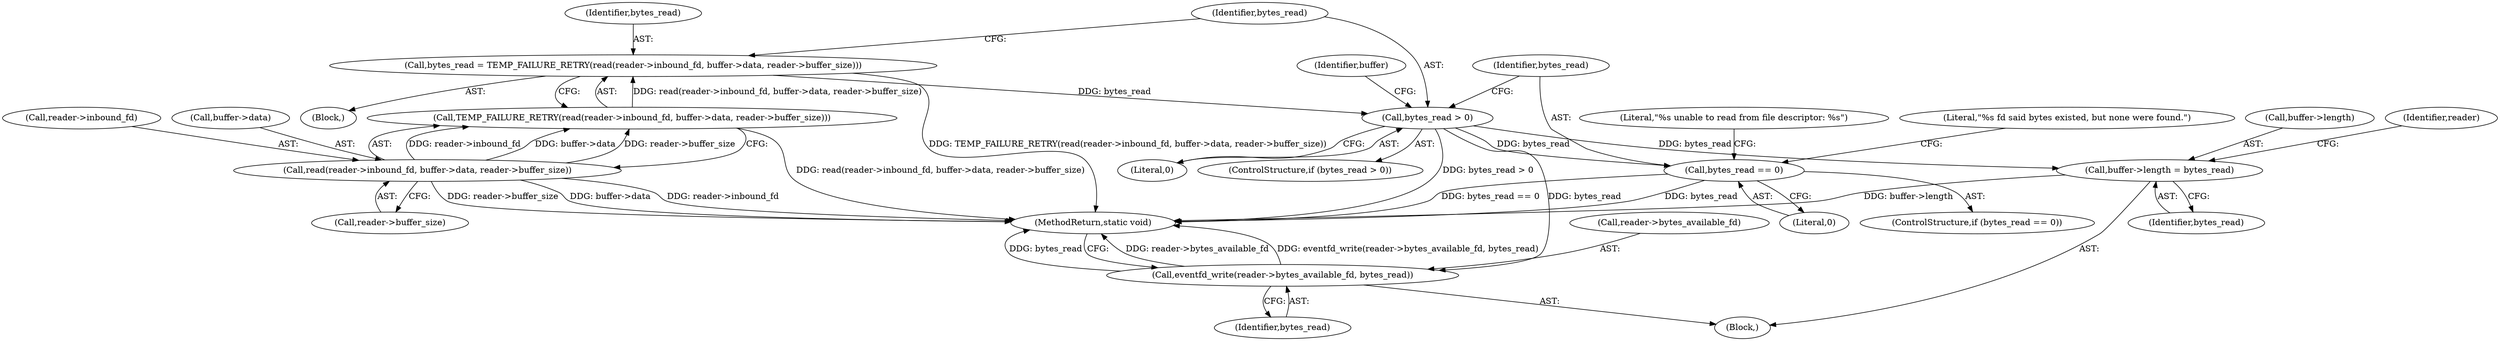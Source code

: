 digraph "0_Android_472271b153c5dc53c28beac55480a8d8434b2d5c_58@API" {
"1000154" [label="(Call,bytes_read > 0)"];
"1000140" [label="(Call,bytes_read = TEMP_FAILURE_RETRY(read(reader->inbound_fd, buffer->data, reader->buffer_size)))"];
"1000142" [label="(Call,TEMP_FAILURE_RETRY(read(reader->inbound_fd, buffer->data, reader->buffer_size)))"];
"1000143" [label="(Call,read(reader->inbound_fd, buffer->data, reader->buffer_size))"];
"1000158" [label="(Call,buffer->length = bytes_read)"];
"1000168" [label="(Call,eventfd_write(reader->bytes_available_fd, bytes_read))"];
"1000176" [label="(Call,bytes_read == 0)"];
"1000143" [label="(Call,read(reader->inbound_fd, buffer->data, reader->buffer_size))"];
"1000190" [label="(MethodReturn,static void)"];
"1000177" [label="(Identifier,bytes_read)"];
"1000156" [label="(Literal,0)"];
"1000168" [label="(Call,eventfd_write(reader->bytes_available_fd, bytes_read))"];
"1000150" [label="(Call,reader->buffer_size)"];
"1000141" [label="(Identifier,bytes_read)"];
"1000184" [label="(Literal,\"%s unable to read from file descriptor: %s\")"];
"1000155" [label="(Identifier,bytes_read)"];
"1000159" [label="(Call,buffer->length)"];
"1000140" [label="(Call,bytes_read = TEMP_FAILURE_RETRY(read(reader->inbound_fd, buffer->data, reader->buffer_size)))"];
"1000142" [label="(Call,TEMP_FAILURE_RETRY(read(reader->inbound_fd, buffer->data, reader->buffer_size)))"];
"1000162" [label="(Identifier,bytes_read)"];
"1000157" [label="(Block,)"];
"1000178" [label="(Literal,0)"];
"1000144" [label="(Call,reader->inbound_fd)"];
"1000176" [label="(Call,bytes_read == 0)"];
"1000158" [label="(Call,buffer->length = bytes_read)"];
"1000175" [label="(ControlStructure,if (bytes_read == 0))"];
"1000180" [label="(Literal,\"%s fd said bytes existed, but none were found.\")"];
"1000102" [label="(Block,)"];
"1000153" [label="(ControlStructure,if (bytes_read > 0))"];
"1000154" [label="(Call,bytes_read > 0)"];
"1000172" [label="(Identifier,bytes_read)"];
"1000160" [label="(Identifier,buffer)"];
"1000147" [label="(Call,buffer->data)"];
"1000169" [label="(Call,reader->bytes_available_fd)"];
"1000165" [label="(Identifier,reader)"];
"1000154" -> "1000153"  [label="AST: "];
"1000154" -> "1000156"  [label="CFG: "];
"1000155" -> "1000154"  [label="AST: "];
"1000156" -> "1000154"  [label="AST: "];
"1000160" -> "1000154"  [label="CFG: "];
"1000177" -> "1000154"  [label="CFG: "];
"1000154" -> "1000190"  [label="DDG: bytes_read > 0"];
"1000140" -> "1000154"  [label="DDG: bytes_read"];
"1000154" -> "1000158"  [label="DDG: bytes_read"];
"1000154" -> "1000168"  [label="DDG: bytes_read"];
"1000154" -> "1000176"  [label="DDG: bytes_read"];
"1000140" -> "1000102"  [label="AST: "];
"1000140" -> "1000142"  [label="CFG: "];
"1000141" -> "1000140"  [label="AST: "];
"1000142" -> "1000140"  [label="AST: "];
"1000155" -> "1000140"  [label="CFG: "];
"1000140" -> "1000190"  [label="DDG: TEMP_FAILURE_RETRY(read(reader->inbound_fd, buffer->data, reader->buffer_size))"];
"1000142" -> "1000140"  [label="DDG: read(reader->inbound_fd, buffer->data, reader->buffer_size)"];
"1000142" -> "1000143"  [label="CFG: "];
"1000143" -> "1000142"  [label="AST: "];
"1000142" -> "1000190"  [label="DDG: read(reader->inbound_fd, buffer->data, reader->buffer_size)"];
"1000143" -> "1000142"  [label="DDG: reader->inbound_fd"];
"1000143" -> "1000142"  [label="DDG: buffer->data"];
"1000143" -> "1000142"  [label="DDG: reader->buffer_size"];
"1000143" -> "1000150"  [label="CFG: "];
"1000144" -> "1000143"  [label="AST: "];
"1000147" -> "1000143"  [label="AST: "];
"1000150" -> "1000143"  [label="AST: "];
"1000143" -> "1000190"  [label="DDG: reader->inbound_fd"];
"1000143" -> "1000190"  [label="DDG: reader->buffer_size"];
"1000143" -> "1000190"  [label="DDG: buffer->data"];
"1000158" -> "1000157"  [label="AST: "];
"1000158" -> "1000162"  [label="CFG: "];
"1000159" -> "1000158"  [label="AST: "];
"1000162" -> "1000158"  [label="AST: "];
"1000165" -> "1000158"  [label="CFG: "];
"1000158" -> "1000190"  [label="DDG: buffer->length"];
"1000168" -> "1000157"  [label="AST: "];
"1000168" -> "1000172"  [label="CFG: "];
"1000169" -> "1000168"  [label="AST: "];
"1000172" -> "1000168"  [label="AST: "];
"1000190" -> "1000168"  [label="CFG: "];
"1000168" -> "1000190"  [label="DDG: reader->bytes_available_fd"];
"1000168" -> "1000190"  [label="DDG: eventfd_write(reader->bytes_available_fd, bytes_read)"];
"1000168" -> "1000190"  [label="DDG: bytes_read"];
"1000176" -> "1000175"  [label="AST: "];
"1000176" -> "1000178"  [label="CFG: "];
"1000177" -> "1000176"  [label="AST: "];
"1000178" -> "1000176"  [label="AST: "];
"1000180" -> "1000176"  [label="CFG: "];
"1000184" -> "1000176"  [label="CFG: "];
"1000176" -> "1000190"  [label="DDG: bytes_read == 0"];
"1000176" -> "1000190"  [label="DDG: bytes_read"];
}
